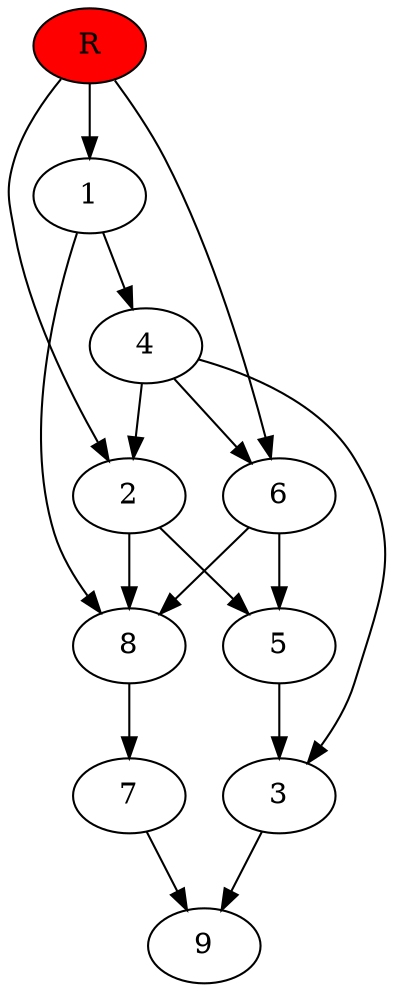 digraph prb12156 {
	1
	2
	3
	4
	5
	6
	7
	8
	R [fillcolor="#ff0000" style=filled]
	1 -> 4
	1 -> 8
	2 -> 5
	2 -> 8
	3 -> 9
	4 -> 2
	4 -> 3
	4 -> 6
	5 -> 3
	6 -> 5
	6 -> 8
	7 -> 9
	8 -> 7
	R -> 1
	R -> 2
	R -> 6
}
